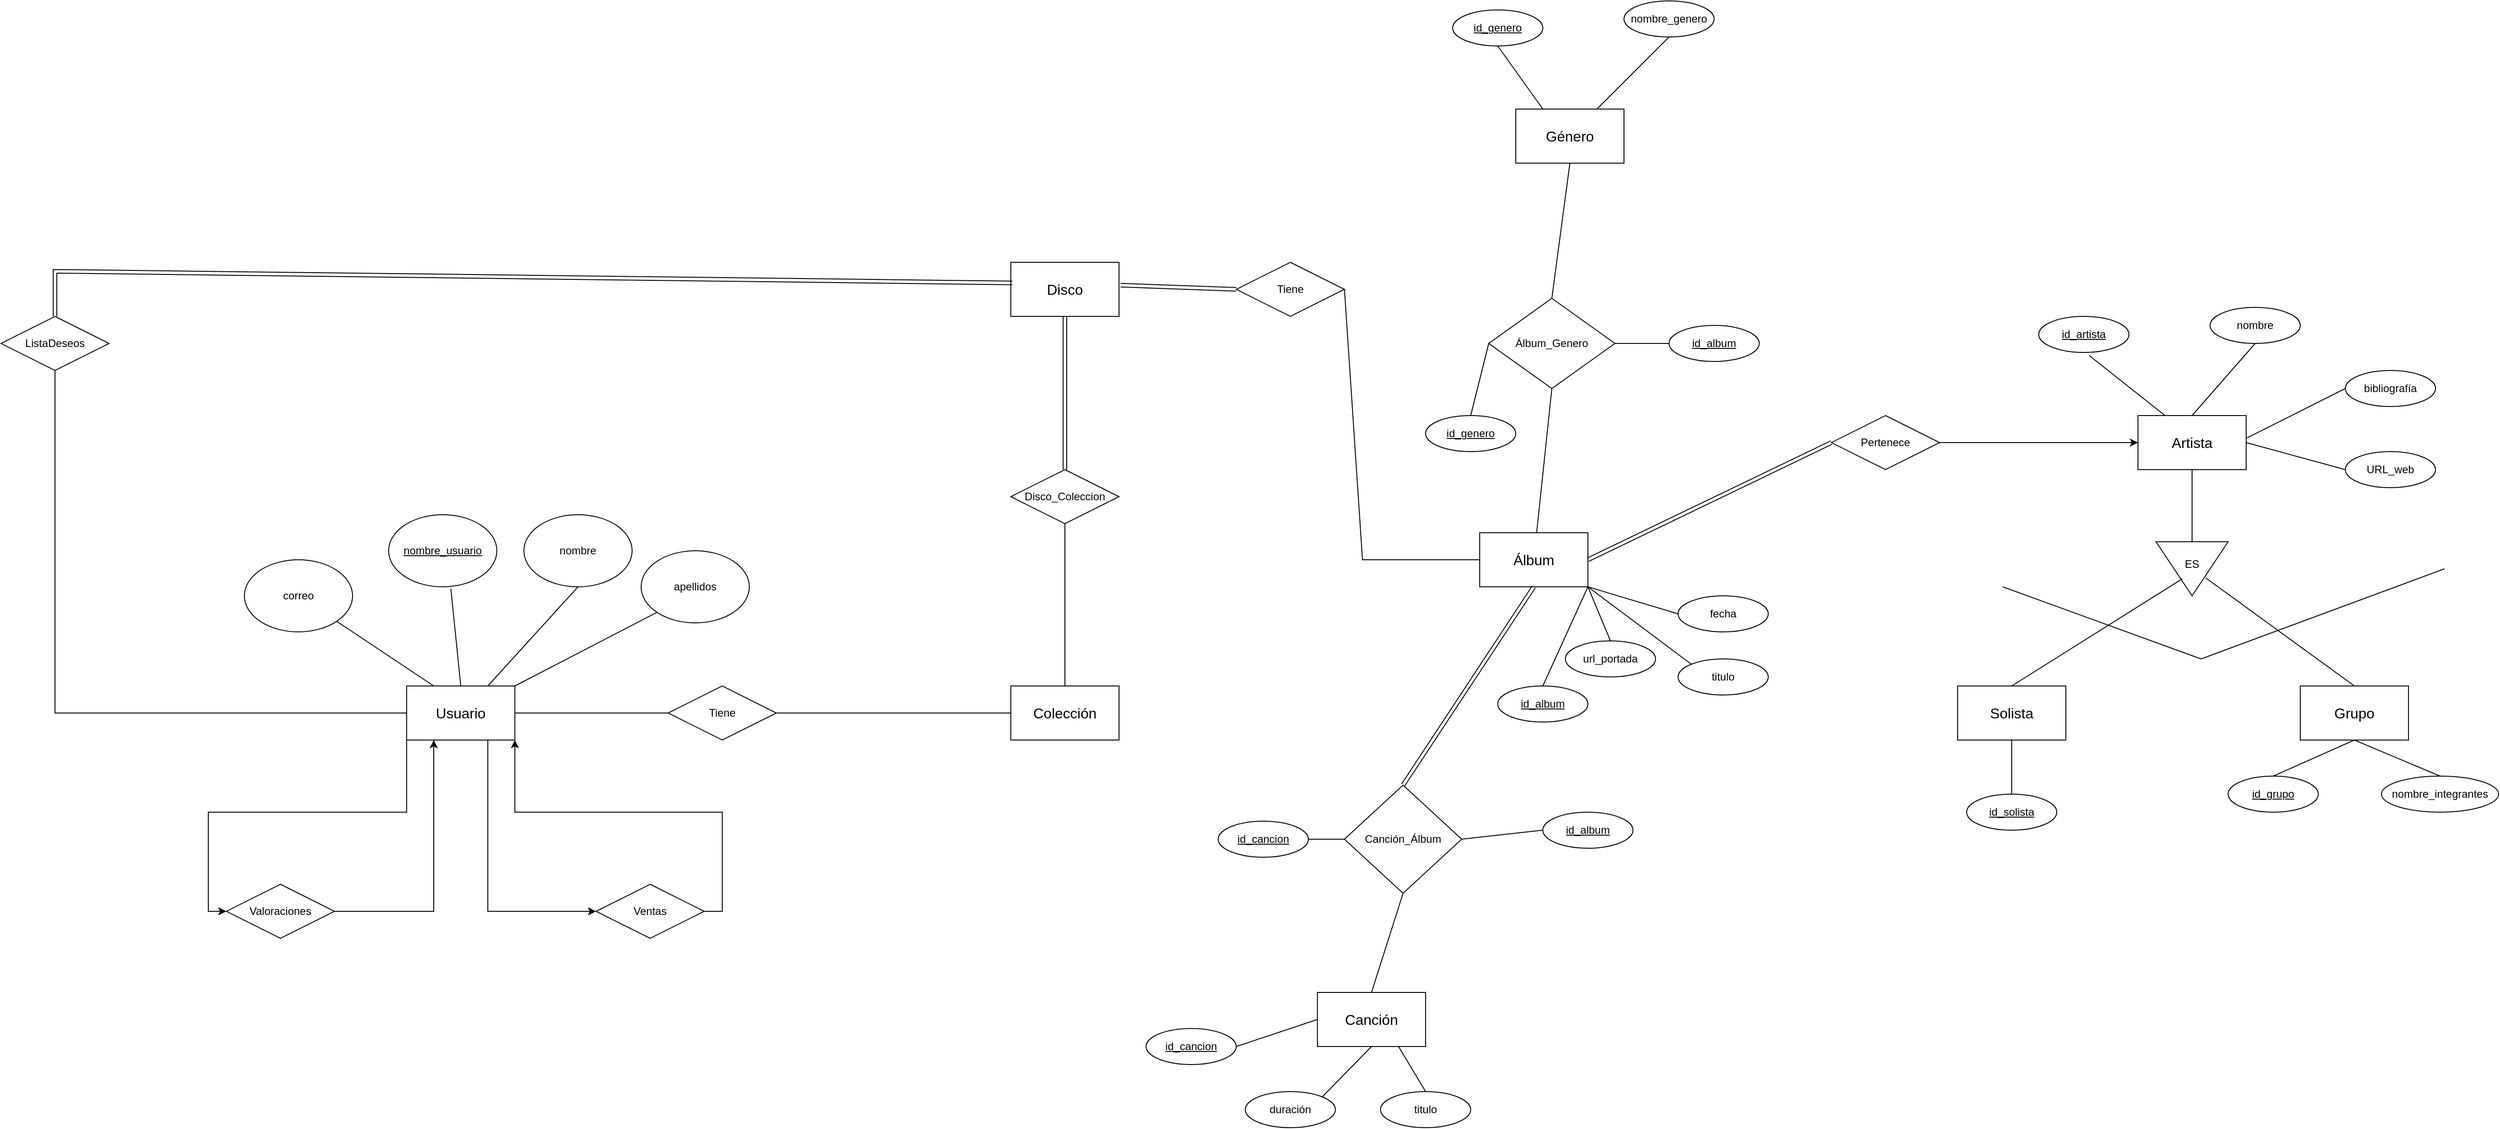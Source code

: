 <mxfile version="24.7.17">
  <diagram id="R2lEEEUBdFMjLlhIrx00" name="Page-1">
    <mxGraphModel dx="2045" dy="1813" grid="1" gridSize="10" guides="1" tooltips="1" connect="1" arrows="1" fold="1" page="1" pageScale="1" pageWidth="850" pageHeight="1100" math="0" shadow="0" extFonts="Permanent Marker^https://fonts.googleapis.com/css?family=Permanent+Marker">
      <root>
        <mxCell id="0" />
        <mxCell id="1" parent="0" />
        <mxCell id="dsP8yIUqofrxwqFrHQ6Y-112" style="edgeStyle=orthogonalEdgeStyle;rounded=0;orthogonalLoop=1;jettySize=auto;html=1;exitX=0;exitY=1;exitDx=0;exitDy=0;entryX=0;entryY=0.5;entryDx=0;entryDy=0;" edge="1" parent="1" source="dsP8yIUqofrxwqFrHQ6Y-1" target="dsP8yIUqofrxwqFrHQ6Y-109">
          <mxGeometry relative="1" as="geometry" />
        </mxCell>
        <mxCell id="dsP8yIUqofrxwqFrHQ6Y-114" style="edgeStyle=orthogonalEdgeStyle;rounded=0;orthogonalLoop=1;jettySize=auto;html=1;exitX=0.75;exitY=1;exitDx=0;exitDy=0;entryX=0;entryY=0.5;entryDx=0;entryDy=0;" edge="1" parent="1" source="dsP8yIUqofrxwqFrHQ6Y-1" target="dsP8yIUqofrxwqFrHQ6Y-108">
          <mxGeometry relative="1" as="geometry" />
        </mxCell>
        <mxCell id="dsP8yIUqofrxwqFrHQ6Y-1" value="Usuario" style="rounded=0;whiteSpace=wrap;html=1;labelBackgroundColor=none;fontSize=16;" vertex="1" parent="1">
          <mxGeometry x="-10" y="-60" width="120" height="60" as="geometry" />
        </mxCell>
        <mxCell id="dsP8yIUqofrxwqFrHQ6Y-2" value="Canción" style="rounded=0;whiteSpace=wrap;html=1;labelBackgroundColor=none;fontSize=16;" vertex="1" parent="1">
          <mxGeometry x="1000" y="280" width="120" height="60" as="geometry" />
        </mxCell>
        <mxCell id="dsP8yIUqofrxwqFrHQ6Y-3" value="Álbum" style="rounded=0;whiteSpace=wrap;html=1;labelBackgroundColor=none;fontSize=16;" vertex="1" parent="1">
          <mxGeometry x="1180" y="-230" width="120" height="60" as="geometry" />
        </mxCell>
        <mxCell id="dsP8yIUqofrxwqFrHQ6Y-4" value="Género" style="rounded=0;whiteSpace=wrap;html=1;labelBackgroundColor=none;fontSize=16;" vertex="1" parent="1">
          <mxGeometry x="1220" y="-700" width="120" height="60" as="geometry" />
        </mxCell>
        <mxCell id="dsP8yIUqofrxwqFrHQ6Y-7" value="Artista" style="rounded=0;whiteSpace=wrap;html=1;labelBackgroundColor=none;fontSize=16;" vertex="1" parent="1">
          <mxGeometry x="1910" y="-360" width="120" height="60" as="geometry" />
        </mxCell>
        <mxCell id="dsP8yIUqofrxwqFrHQ6Y-8" value="Grupo" style="rounded=0;whiteSpace=wrap;html=1;labelBackgroundColor=none;fontSize=16;" vertex="1" parent="1">
          <mxGeometry x="2090" y="-60" width="120" height="60" as="geometry" />
        </mxCell>
        <mxCell id="dsP8yIUqofrxwqFrHQ6Y-10" value="Disco" style="rounded=0;whiteSpace=wrap;html=1;labelBackgroundColor=none;fontSize=16;" vertex="1" parent="1">
          <mxGeometry x="660" y="-530" width="120" height="60" as="geometry" />
        </mxCell>
        <mxCell id="dsP8yIUqofrxwqFrHQ6Y-11" value="Colección" style="rounded=0;whiteSpace=wrap;html=1;labelBackgroundColor=none;fontSize=16;" vertex="1" parent="1">
          <mxGeometry x="660" y="-60" width="120" height="60" as="geometry" />
        </mxCell>
        <mxCell id="dsP8yIUqofrxwqFrHQ6Y-25" value="correo" style="ellipse;whiteSpace=wrap;html=1;" vertex="1" parent="1">
          <mxGeometry x="-190" y="-200" width="120" height="80" as="geometry" />
        </mxCell>
        <mxCell id="dsP8yIUqofrxwqFrHQ6Y-27" value="apellidos" style="ellipse;whiteSpace=wrap;html=1;" vertex="1" parent="1">
          <mxGeometry x="250" y="-210" width="120" height="80" as="geometry" />
        </mxCell>
        <mxCell id="dsP8yIUqofrxwqFrHQ6Y-28" value="&lt;u&gt;nombre_usuario&lt;/u&gt;" style="ellipse;whiteSpace=wrap;html=1;" vertex="1" parent="1">
          <mxGeometry x="-30" y="-250" width="120" height="80" as="geometry" />
        </mxCell>
        <mxCell id="dsP8yIUqofrxwqFrHQ6Y-29" value="nombre" style="ellipse;whiteSpace=wrap;html=1;" vertex="1" parent="1">
          <mxGeometry x="120" y="-250" width="120" height="80" as="geometry" />
        </mxCell>
        <mxCell id="dsP8yIUqofrxwqFrHQ6Y-34" value="" style="endArrow=none;html=1;rounded=0;exitX=0.75;exitY=0;exitDx=0;exitDy=0;entryX=0.5;entryY=1;entryDx=0;entryDy=0;" edge="1" parent="1" source="dsP8yIUqofrxwqFrHQ6Y-1" target="dsP8yIUqofrxwqFrHQ6Y-29">
          <mxGeometry width="50" height="50" relative="1" as="geometry">
            <mxPoint x="150" y="-180" as="sourcePoint" />
            <mxPoint x="200" y="-230" as="targetPoint" />
          </mxGeometry>
        </mxCell>
        <mxCell id="dsP8yIUqofrxwqFrHQ6Y-36" value="" style="endArrow=none;html=1;rounded=0;exitX=0.5;exitY=0;exitDx=0;exitDy=0;entryX=0.575;entryY=1.025;entryDx=0;entryDy=0;entryPerimeter=0;" edge="1" parent="1" source="dsP8yIUqofrxwqFrHQ6Y-1" target="dsP8yIUqofrxwqFrHQ6Y-28">
          <mxGeometry width="50" height="50" relative="1" as="geometry">
            <mxPoint x="-70" y="-160" as="sourcePoint" />
            <mxPoint x="-20" y="-210" as="targetPoint" />
          </mxGeometry>
        </mxCell>
        <mxCell id="dsP8yIUqofrxwqFrHQ6Y-37" value="" style="endArrow=none;html=1;rounded=0;entryX=1;entryY=0;entryDx=0;entryDy=0;exitX=0;exitY=1;exitDx=0;exitDy=0;" edge="1" parent="1" source="dsP8yIUqofrxwqFrHQ6Y-27" target="dsP8yIUqofrxwqFrHQ6Y-1">
          <mxGeometry width="50" height="50" relative="1" as="geometry">
            <mxPoint x="-120" y="-50" as="sourcePoint" />
            <mxPoint x="-70" y="-100" as="targetPoint" />
          </mxGeometry>
        </mxCell>
        <mxCell id="dsP8yIUqofrxwqFrHQ6Y-38" value="" style="endArrow=none;html=1;rounded=0;entryX=0.25;entryY=0;entryDx=0;entryDy=0;exitX=1;exitY=1;exitDx=0;exitDy=0;" edge="1" parent="1" source="dsP8yIUqofrxwqFrHQ6Y-25" target="dsP8yIUqofrxwqFrHQ6Y-1">
          <mxGeometry width="50" height="50" relative="1" as="geometry">
            <mxPoint x="-60" y="50" as="sourcePoint" />
            <mxPoint x="-10" as="targetPoint" />
          </mxGeometry>
        </mxCell>
        <mxCell id="dsP8yIUqofrxwqFrHQ6Y-45" value="" style="endArrow=none;html=1;rounded=0;entryX=0.5;entryY=1;entryDx=0;entryDy=0;exitX=0.5;exitY=0;exitDx=0;exitDy=0;" edge="1" parent="1" source="dsP8yIUqofrxwqFrHQ6Y-49" target="dsP8yIUqofrxwqFrHQ6Y-4">
          <mxGeometry width="50" height="50" relative="1" as="geometry">
            <mxPoint x="1440" y="-380" as="sourcePoint" />
            <mxPoint x="1490" y="-430" as="targetPoint" />
          </mxGeometry>
        </mxCell>
        <mxCell id="dsP8yIUqofrxwqFrHQ6Y-46" value="Canción_Álbum" style="rhombus;whiteSpace=wrap;html=1;" vertex="1" parent="1">
          <mxGeometry x="1030" y="50" width="130" height="120" as="geometry" />
        </mxCell>
        <mxCell id="dsP8yIUqofrxwqFrHQ6Y-49" value="Álbum_Genero" style="rhombus;whiteSpace=wrap;html=1;" vertex="1" parent="1">
          <mxGeometry x="1190" y="-490" width="140" height="100" as="geometry" />
        </mxCell>
        <mxCell id="dsP8yIUqofrxwqFrHQ6Y-51" value="" style="endArrow=none;html=1;rounded=0;entryX=0.5;entryY=1;entryDx=0;entryDy=0;" edge="1" parent="1" source="dsP8yIUqofrxwqFrHQ6Y-3" target="dsP8yIUqofrxwqFrHQ6Y-49">
          <mxGeometry width="50" height="50" relative="1" as="geometry">
            <mxPoint x="1440" y="-320" as="sourcePoint" />
            <mxPoint x="1490" y="-370" as="targetPoint" />
          </mxGeometry>
        </mxCell>
        <mxCell id="dsP8yIUqofrxwqFrHQ6Y-59" value="&lt;font style=&quot;font-size: 16px;&quot;&gt;Solista&lt;/font&gt;" style="rounded=0;whiteSpace=wrap;html=1;" vertex="1" parent="1">
          <mxGeometry x="1710" y="-60" width="120" height="60" as="geometry" />
        </mxCell>
        <mxCell id="dsP8yIUqofrxwqFrHQ6Y-63" value="" style="triangle;whiteSpace=wrap;html=1;rotation=90;" vertex="1" parent="1">
          <mxGeometry x="1940" y="-230" width="60" height="80" as="geometry" />
        </mxCell>
        <mxCell id="dsP8yIUqofrxwqFrHQ6Y-64" value="&lt;div&gt;ES&lt;/div&gt;" style="text;html=1;align=center;verticalAlign=middle;whiteSpace=wrap;rounded=0;" vertex="1" parent="1">
          <mxGeometry x="1940" y="-210" width="60" height="30" as="geometry" />
        </mxCell>
        <mxCell id="dsP8yIUqofrxwqFrHQ6Y-66" value="" style="endArrow=none;html=1;rounded=0;exitX=0.5;exitY=1;exitDx=0;exitDy=0;entryX=0;entryY=0.5;entryDx=0;entryDy=0;" edge="1" parent="1" source="dsP8yIUqofrxwqFrHQ6Y-7" target="dsP8yIUqofrxwqFrHQ6Y-63">
          <mxGeometry relative="1" as="geometry">
            <mxPoint x="2370" y="-240" as="sourcePoint" />
            <mxPoint x="2530" y="-240" as="targetPoint" />
          </mxGeometry>
        </mxCell>
        <mxCell id="dsP8yIUqofrxwqFrHQ6Y-67" value="" style="endArrow=none;html=1;rounded=0;exitX=0.75;exitY=1;exitDx=0;exitDy=0;entryX=0.5;entryY=0;entryDx=0;entryDy=0;" edge="1" parent="1" source="dsP8yIUqofrxwqFrHQ6Y-64" target="dsP8yIUqofrxwqFrHQ6Y-8">
          <mxGeometry relative="1" as="geometry">
            <mxPoint x="2370" y="-240" as="sourcePoint" />
            <mxPoint x="2530" y="-240" as="targetPoint" />
          </mxGeometry>
        </mxCell>
        <mxCell id="dsP8yIUqofrxwqFrHQ6Y-68" value="" style="endArrow=none;html=1;rounded=0;exitX=0.32;exitY=1.036;exitDx=0;exitDy=0;exitPerimeter=0;entryX=0.5;entryY=0;entryDx=0;entryDy=0;" edge="1" parent="1" source="dsP8yIUqofrxwqFrHQ6Y-64" target="dsP8yIUqofrxwqFrHQ6Y-59">
          <mxGeometry relative="1" as="geometry">
            <mxPoint x="2370" y="-240" as="sourcePoint" />
            <mxPoint x="1780.0" y="-50" as="targetPoint" />
          </mxGeometry>
        </mxCell>
        <mxCell id="dsP8yIUqofrxwqFrHQ6Y-70" value="" style="endArrow=none;html=1;rounded=0;" edge="1" parent="1">
          <mxGeometry relative="1" as="geometry">
            <mxPoint x="1980" y="-90" as="sourcePoint" />
            <mxPoint x="2250" y="-190" as="targetPoint" />
          </mxGeometry>
        </mxCell>
        <mxCell id="dsP8yIUqofrxwqFrHQ6Y-72" value="" style="endArrow=none;html=1;rounded=0;" edge="1" parent="1">
          <mxGeometry relative="1" as="geometry">
            <mxPoint x="1980" y="-90" as="sourcePoint" />
            <mxPoint x="1760" y="-170" as="targetPoint" />
          </mxGeometry>
        </mxCell>
        <mxCell id="dsP8yIUqofrxwqFrHQ6Y-162" style="edgeStyle=orthogonalEdgeStyle;rounded=0;orthogonalLoop=1;jettySize=auto;html=1;exitX=1;exitY=0.5;exitDx=0;exitDy=0;entryX=0;entryY=0.5;entryDx=0;entryDy=0;" edge="1" parent="1" source="dsP8yIUqofrxwqFrHQ6Y-73" target="dsP8yIUqofrxwqFrHQ6Y-7">
          <mxGeometry relative="1" as="geometry" />
        </mxCell>
        <mxCell id="dsP8yIUqofrxwqFrHQ6Y-73" value="Pertenece" style="shape=rhombus;perimeter=rhombusPerimeter;whiteSpace=wrap;html=1;align=center;" vertex="1" parent="1">
          <mxGeometry x="1570" y="-360" width="120" height="60" as="geometry" />
        </mxCell>
        <mxCell id="dsP8yIUqofrxwqFrHQ6Y-82" value="Tiene" style="shape=rhombus;perimeter=rhombusPerimeter;whiteSpace=wrap;html=1;align=center;" vertex="1" parent="1">
          <mxGeometry x="910" y="-530" width="120" height="60" as="geometry" />
        </mxCell>
        <mxCell id="dsP8yIUqofrxwqFrHQ6Y-90" value="" style="endArrow=none;html=1;rounded=0;entryX=0;entryY=0.5;entryDx=0;entryDy=0;exitX=1;exitY=0.5;exitDx=0;exitDy=0;" edge="1" parent="1" source="dsP8yIUqofrxwqFrHQ6Y-82" target="dsP8yIUqofrxwqFrHQ6Y-3">
          <mxGeometry relative="1" as="geometry">
            <mxPoint x="780" y="-550" as="sourcePoint" />
            <mxPoint x="870" y="-550" as="targetPoint" />
            <Array as="points">
              <mxPoint x="1050" y="-200" />
            </Array>
          </mxGeometry>
        </mxCell>
        <mxCell id="dsP8yIUqofrxwqFrHQ6Y-91" value="Disco_Coleccion" style="shape=rhombus;perimeter=rhombusPerimeter;whiteSpace=wrap;html=1;align=center;" vertex="1" parent="1">
          <mxGeometry x="660" y="-300" width="120" height="60" as="geometry" />
        </mxCell>
        <mxCell id="dsP8yIUqofrxwqFrHQ6Y-92" value="" style="endArrow=none;html=1;rounded=0;entryX=0.5;entryY=1;entryDx=0;entryDy=0;exitX=0.5;exitY=0;exitDx=0;exitDy=0;" edge="1" parent="1" source="dsP8yIUqofrxwqFrHQ6Y-11" target="dsP8yIUqofrxwqFrHQ6Y-91">
          <mxGeometry relative="1" as="geometry">
            <mxPoint x="630" y="-50" as="sourcePoint" />
            <mxPoint x="790" y="-50" as="targetPoint" />
          </mxGeometry>
        </mxCell>
        <mxCell id="dsP8yIUqofrxwqFrHQ6Y-96" value="Tiene" style="shape=rhombus;perimeter=rhombusPerimeter;whiteSpace=wrap;html=1;align=center;" vertex="1" parent="1">
          <mxGeometry x="280" y="-60" width="120" height="60" as="geometry" />
        </mxCell>
        <mxCell id="dsP8yIUqofrxwqFrHQ6Y-97" value="" style="endArrow=none;html=1;rounded=0;entryX=0;entryY=0.5;entryDx=0;entryDy=0;exitX=1;exitY=0.5;exitDx=0;exitDy=0;" edge="1" parent="1" source="dsP8yIUqofrxwqFrHQ6Y-1" target="dsP8yIUqofrxwqFrHQ6Y-96">
          <mxGeometry relative="1" as="geometry">
            <mxPoint x="110" y="-30" as="sourcePoint" />
            <mxPoint x="270" y="-30" as="targetPoint" />
          </mxGeometry>
        </mxCell>
        <mxCell id="dsP8yIUqofrxwqFrHQ6Y-98" value="" style="endArrow=none;html=1;rounded=0;exitX=1;exitY=0.5;exitDx=0;exitDy=0;entryX=0;entryY=0.5;entryDx=0;entryDy=0;" edge="1" parent="1" source="dsP8yIUqofrxwqFrHQ6Y-96" target="dsP8yIUqofrxwqFrHQ6Y-11">
          <mxGeometry relative="1" as="geometry">
            <mxPoint x="400" y="20" as="sourcePoint" />
            <mxPoint x="560" y="20" as="targetPoint" />
          </mxGeometry>
        </mxCell>
        <mxCell id="dsP8yIUqofrxwqFrHQ6Y-101" value="ListaDeseos" style="shape=rhombus;perimeter=rhombusPerimeter;whiteSpace=wrap;html=1;align=center;" vertex="1" parent="1">
          <mxGeometry x="-460" y="-470" width="120" height="60" as="geometry" />
        </mxCell>
        <mxCell id="dsP8yIUqofrxwqFrHQ6Y-106" value="" style="endArrow=none;html=1;rounded=0;exitX=0.5;exitY=1;exitDx=0;exitDy=0;entryX=0;entryY=0.5;entryDx=0;entryDy=0;" edge="1" parent="1" source="dsP8yIUqofrxwqFrHQ6Y-101" target="dsP8yIUqofrxwqFrHQ6Y-1">
          <mxGeometry relative="1" as="geometry">
            <mxPoint x="-230" y="40" as="sourcePoint" />
            <mxPoint x="-70" y="40" as="targetPoint" />
            <Array as="points">
              <mxPoint x="-400" y="-30" />
            </Array>
          </mxGeometry>
        </mxCell>
        <mxCell id="dsP8yIUqofrxwqFrHQ6Y-115" style="edgeStyle=orthogonalEdgeStyle;rounded=0;orthogonalLoop=1;jettySize=auto;html=1;exitX=1;exitY=0.5;exitDx=0;exitDy=0;entryX=1;entryY=1;entryDx=0;entryDy=0;" edge="1" parent="1" source="dsP8yIUqofrxwqFrHQ6Y-108" target="dsP8yIUqofrxwqFrHQ6Y-1">
          <mxGeometry relative="1" as="geometry" />
        </mxCell>
        <mxCell id="dsP8yIUqofrxwqFrHQ6Y-108" value="Ventas" style="shape=rhombus;perimeter=rhombusPerimeter;whiteSpace=wrap;html=1;align=center;" vertex="1" parent="1">
          <mxGeometry x="200" y="160" width="120" height="60" as="geometry" />
        </mxCell>
        <mxCell id="dsP8yIUqofrxwqFrHQ6Y-113" style="edgeStyle=orthogonalEdgeStyle;rounded=0;orthogonalLoop=1;jettySize=auto;html=1;exitX=1;exitY=0.5;exitDx=0;exitDy=0;entryX=0.25;entryY=1;entryDx=0;entryDy=0;" edge="1" parent="1" source="dsP8yIUqofrxwqFrHQ6Y-109" target="dsP8yIUqofrxwqFrHQ6Y-1">
          <mxGeometry relative="1" as="geometry" />
        </mxCell>
        <mxCell id="dsP8yIUqofrxwqFrHQ6Y-109" value="Valoraciones" style="shape=rhombus;perimeter=rhombusPerimeter;whiteSpace=wrap;html=1;align=center;" vertex="1" parent="1">
          <mxGeometry x="-210" y="160" width="120" height="60" as="geometry" />
        </mxCell>
        <mxCell id="dsP8yIUqofrxwqFrHQ6Y-116" value="&lt;u&gt;id_cancion&lt;/u&gt;" style="ellipse;whiteSpace=wrap;html=1;align=center;" vertex="1" parent="1">
          <mxGeometry x="810" y="320" width="100" height="40" as="geometry" />
        </mxCell>
        <mxCell id="dsP8yIUqofrxwqFrHQ6Y-119" value="duración" style="ellipse;whiteSpace=wrap;html=1;align=center;" vertex="1" parent="1">
          <mxGeometry x="920" y="390" width="100" height="40" as="geometry" />
        </mxCell>
        <mxCell id="dsP8yIUqofrxwqFrHQ6Y-120" value="titulo" style="ellipse;whiteSpace=wrap;html=1;align=center;" vertex="1" parent="1">
          <mxGeometry x="1070" y="390" width="100" height="40" as="geometry" />
        </mxCell>
        <mxCell id="dsP8yIUqofrxwqFrHQ6Y-121" value="" style="endArrow=none;html=1;rounded=0;entryX=0;entryY=0.5;entryDx=0;entryDy=0;exitX=1;exitY=0.5;exitDx=0;exitDy=0;" edge="1" parent="1" source="dsP8yIUqofrxwqFrHQ6Y-116" target="dsP8yIUqofrxwqFrHQ6Y-2">
          <mxGeometry relative="1" as="geometry">
            <mxPoint x="830" y="280" as="sourcePoint" />
            <mxPoint x="990" y="280" as="targetPoint" />
          </mxGeometry>
        </mxCell>
        <mxCell id="dsP8yIUqofrxwqFrHQ6Y-122" value="" style="endArrow=none;html=1;rounded=0;entryX=0.5;entryY=1;entryDx=0;entryDy=0;exitX=1;exitY=0;exitDx=0;exitDy=0;" edge="1" parent="1" source="dsP8yIUqofrxwqFrHQ6Y-119" target="dsP8yIUqofrxwqFrHQ6Y-2">
          <mxGeometry relative="1" as="geometry">
            <mxPoint x="970" y="230" as="sourcePoint" />
            <mxPoint x="970" y="230" as="targetPoint" />
          </mxGeometry>
        </mxCell>
        <mxCell id="dsP8yIUqofrxwqFrHQ6Y-123" value="" style="endArrow=none;html=1;rounded=0;exitX=0.75;exitY=1;exitDx=0;exitDy=0;entryX=0.5;entryY=0;entryDx=0;entryDy=0;" edge="1" parent="1" source="dsP8yIUqofrxwqFrHQ6Y-2" target="dsP8yIUqofrxwqFrHQ6Y-120">
          <mxGeometry relative="1" as="geometry">
            <mxPoint x="1150" y="360" as="sourcePoint" />
            <mxPoint x="1310" y="360" as="targetPoint" />
          </mxGeometry>
        </mxCell>
        <mxCell id="dsP8yIUqofrxwqFrHQ6Y-124" value="&lt;u&gt;id_album&lt;/u&gt;" style="ellipse;whiteSpace=wrap;html=1;align=center;" vertex="1" parent="1">
          <mxGeometry x="1200" y="-60" width="100" height="40" as="geometry" />
        </mxCell>
        <mxCell id="dsP8yIUqofrxwqFrHQ6Y-125" value="fecha" style="ellipse;whiteSpace=wrap;html=1;align=center;" vertex="1" parent="1">
          <mxGeometry x="1400" y="-160" width="100" height="40" as="geometry" />
        </mxCell>
        <mxCell id="dsP8yIUqofrxwqFrHQ6Y-126" value="url_portada" style="ellipse;whiteSpace=wrap;html=1;align=center;" vertex="1" parent="1">
          <mxGeometry x="1275" y="-110" width="100" height="40" as="geometry" />
        </mxCell>
        <mxCell id="dsP8yIUqofrxwqFrHQ6Y-127" value="titulo" style="ellipse;whiteSpace=wrap;html=1;align=center;" vertex="1" parent="1">
          <mxGeometry x="1400" y="-90" width="100" height="40" as="geometry" />
        </mxCell>
        <mxCell id="dsP8yIUqofrxwqFrHQ6Y-129" value="" style="endArrow=none;html=1;rounded=0;exitX=0.5;exitY=0;exitDx=0;exitDy=0;entryX=1;entryY=1;entryDx=0;entryDy=0;" edge="1" parent="1" source="dsP8yIUqofrxwqFrHQ6Y-126" target="dsP8yIUqofrxwqFrHQ6Y-3">
          <mxGeometry relative="1" as="geometry">
            <mxPoint x="1310" y="-120" as="sourcePoint" />
            <mxPoint x="1470" y="-120" as="targetPoint" />
          </mxGeometry>
        </mxCell>
        <mxCell id="dsP8yIUqofrxwqFrHQ6Y-130" value="" style="endArrow=none;html=1;rounded=0;entryX=0;entryY=0;entryDx=0;entryDy=0;exitX=1;exitY=1;exitDx=0;exitDy=0;" edge="1" parent="1" source="dsP8yIUqofrxwqFrHQ6Y-3" target="dsP8yIUqofrxwqFrHQ6Y-127">
          <mxGeometry relative="1" as="geometry">
            <mxPoint x="890" y="-120" as="sourcePoint" />
            <mxPoint x="1050" y="-120" as="targetPoint" />
          </mxGeometry>
        </mxCell>
        <mxCell id="dsP8yIUqofrxwqFrHQ6Y-131" value="" style="endArrow=none;html=1;rounded=0;exitX=1;exitY=1;exitDx=0;exitDy=0;entryX=0.5;entryY=0;entryDx=0;entryDy=0;" edge="1" parent="1" source="dsP8yIUqofrxwqFrHQ6Y-3" target="dsP8yIUqofrxwqFrHQ6Y-124">
          <mxGeometry relative="1" as="geometry">
            <mxPoint x="1300" y="-320" as="sourcePoint" />
            <mxPoint x="1460" y="-320" as="targetPoint" />
          </mxGeometry>
        </mxCell>
        <mxCell id="dsP8yIUqofrxwqFrHQ6Y-132" value="" style="endArrow=none;html=1;rounded=0;exitX=1;exitY=1;exitDx=0;exitDy=0;entryX=0;entryY=0.5;entryDx=0;entryDy=0;" edge="1" parent="1" source="dsP8yIUqofrxwqFrHQ6Y-3" target="dsP8yIUqofrxwqFrHQ6Y-125">
          <mxGeometry relative="1" as="geometry">
            <mxPoint x="1290" y="-40" as="sourcePoint" />
            <mxPoint x="1450" y="-40" as="targetPoint" />
          </mxGeometry>
        </mxCell>
        <mxCell id="dsP8yIUqofrxwqFrHQ6Y-133" value="&lt;u&gt;id_genero&lt;/u&gt;" style="ellipse;whiteSpace=wrap;html=1;align=center;" vertex="1" parent="1">
          <mxGeometry x="1150" y="-810" width="100" height="40" as="geometry" />
        </mxCell>
        <mxCell id="dsP8yIUqofrxwqFrHQ6Y-134" value="nombre_genero" style="ellipse;whiteSpace=wrap;html=1;align=center;" vertex="1" parent="1">
          <mxGeometry x="1340" y="-820" width="100" height="40" as="geometry" />
        </mxCell>
        <mxCell id="dsP8yIUqofrxwqFrHQ6Y-135" value="" style="endArrow=none;html=1;rounded=0;entryX=0.25;entryY=0;entryDx=0;entryDy=0;exitX=0.5;exitY=1;exitDx=0;exitDy=0;" edge="1" parent="1" source="dsP8yIUqofrxwqFrHQ6Y-133" target="dsP8yIUqofrxwqFrHQ6Y-4">
          <mxGeometry relative="1" as="geometry">
            <mxPoint x="1020" y="-760" as="sourcePoint" />
            <mxPoint x="1180" y="-760" as="targetPoint" />
          </mxGeometry>
        </mxCell>
        <mxCell id="dsP8yIUqofrxwqFrHQ6Y-136" value="" style="endArrow=none;html=1;rounded=0;exitX=0.75;exitY=0;exitDx=0;exitDy=0;entryX=0.5;entryY=1;entryDx=0;entryDy=0;" edge="1" parent="1" source="dsP8yIUqofrxwqFrHQ6Y-4" target="dsP8yIUqofrxwqFrHQ6Y-134">
          <mxGeometry relative="1" as="geometry">
            <mxPoint x="1390" y="-690" as="sourcePoint" />
            <mxPoint x="1550" y="-690" as="targetPoint" />
          </mxGeometry>
        </mxCell>
        <mxCell id="dsP8yIUqofrxwqFrHQ6Y-137" value="&lt;u&gt;id_cancion&lt;/u&gt;" style="ellipse;whiteSpace=wrap;html=1;align=center;" vertex="1" parent="1">
          <mxGeometry x="890" y="90" width="100" height="40" as="geometry" />
        </mxCell>
        <mxCell id="dsP8yIUqofrxwqFrHQ6Y-138" value="" style="endArrow=none;html=1;rounded=0;exitX=1;exitY=0.5;exitDx=0;exitDy=0;entryX=0;entryY=0.5;entryDx=0;entryDy=0;" edge="1" parent="1" source="dsP8yIUqofrxwqFrHQ6Y-137" target="dsP8yIUqofrxwqFrHQ6Y-46">
          <mxGeometry relative="1" as="geometry">
            <mxPoint x="980" y="200" as="sourcePoint" />
            <mxPoint x="1140" y="200" as="targetPoint" />
          </mxGeometry>
        </mxCell>
        <mxCell id="dsP8yIUqofrxwqFrHQ6Y-139" value="&lt;u&gt;id_album&lt;/u&gt;" style="ellipse;whiteSpace=wrap;html=1;align=center;" vertex="1" parent="1">
          <mxGeometry x="1250" y="80" width="100" height="40" as="geometry" />
        </mxCell>
        <mxCell id="dsP8yIUqofrxwqFrHQ6Y-140" value="" style="endArrow=none;html=1;rounded=0;exitX=1;exitY=0.5;exitDx=0;exitDy=0;entryX=0;entryY=0.5;entryDx=0;entryDy=0;" edge="1" parent="1" source="dsP8yIUqofrxwqFrHQ6Y-46" target="dsP8yIUqofrxwqFrHQ6Y-139">
          <mxGeometry relative="1" as="geometry">
            <mxPoint x="1230" y="190" as="sourcePoint" />
            <mxPoint x="1390" y="190" as="targetPoint" />
          </mxGeometry>
        </mxCell>
        <mxCell id="dsP8yIUqofrxwqFrHQ6Y-141" value="&lt;u&gt;id_album&lt;/u&gt;" style="ellipse;whiteSpace=wrap;html=1;align=center;" vertex="1" parent="1">
          <mxGeometry x="1390" y="-460" width="100" height="40" as="geometry" />
        </mxCell>
        <mxCell id="dsP8yIUqofrxwqFrHQ6Y-142" value="&lt;u&gt;id_genero&lt;/u&gt;" style="ellipse;whiteSpace=wrap;html=1;align=center;" vertex="1" parent="1">
          <mxGeometry x="1120" y="-360" width="100" height="40" as="geometry" />
        </mxCell>
        <mxCell id="dsP8yIUqofrxwqFrHQ6Y-143" value="" style="endArrow=none;html=1;rounded=0;exitX=0.5;exitY=0;exitDx=0;exitDy=0;entryX=0;entryY=0.5;entryDx=0;entryDy=0;" edge="1" parent="1" source="dsP8yIUqofrxwqFrHQ6Y-142" target="dsP8yIUqofrxwqFrHQ6Y-49">
          <mxGeometry relative="1" as="geometry">
            <mxPoint x="1110" y="-490" as="sourcePoint" />
            <mxPoint x="1270" y="-490" as="targetPoint" />
          </mxGeometry>
        </mxCell>
        <mxCell id="dsP8yIUqofrxwqFrHQ6Y-144" value="" style="endArrow=none;html=1;rounded=0;exitX=1;exitY=0.5;exitDx=0;exitDy=0;entryX=0;entryY=0.5;entryDx=0;entryDy=0;" edge="1" parent="1" source="dsP8yIUqofrxwqFrHQ6Y-49" target="dsP8yIUqofrxwqFrHQ6Y-141">
          <mxGeometry relative="1" as="geometry">
            <mxPoint x="1330" y="-380" as="sourcePoint" />
            <mxPoint x="1490" y="-380" as="targetPoint" />
          </mxGeometry>
        </mxCell>
        <mxCell id="dsP8yIUqofrxwqFrHQ6Y-146" value="&lt;u&gt;id_artista&lt;/u&gt;" style="ellipse;whiteSpace=wrap;html=1;align=center;" vertex="1" parent="1">
          <mxGeometry x="1800" y="-470" width="100" height="40" as="geometry" />
        </mxCell>
        <mxCell id="dsP8yIUqofrxwqFrHQ6Y-147" value="nombre" style="ellipse;whiteSpace=wrap;html=1;align=center;" vertex="1" parent="1">
          <mxGeometry x="1990" y="-480" width="100" height="40" as="geometry" />
        </mxCell>
        <mxCell id="dsP8yIUqofrxwqFrHQ6Y-148" value="bibliografía" style="ellipse;whiteSpace=wrap;html=1;align=center;" vertex="1" parent="1">
          <mxGeometry x="2140" y="-410" width="100" height="40" as="geometry" />
        </mxCell>
        <mxCell id="dsP8yIUqofrxwqFrHQ6Y-149" value="URL_web" style="ellipse;whiteSpace=wrap;html=1;align=center;" vertex="1" parent="1">
          <mxGeometry x="2140" y="-320" width="100" height="40" as="geometry" />
        </mxCell>
        <mxCell id="dsP8yIUqofrxwqFrHQ6Y-150" value="" style="endArrow=none;html=1;rounded=0;exitX=0.56;exitY=1.088;exitDx=0;exitDy=0;exitPerimeter=0;entryX=0.25;entryY=0;entryDx=0;entryDy=0;" edge="1" parent="1" source="dsP8yIUqofrxwqFrHQ6Y-146" target="dsP8yIUqofrxwqFrHQ6Y-7">
          <mxGeometry relative="1" as="geometry">
            <mxPoint x="1820" y="-400" as="sourcePoint" />
            <mxPoint x="1980" y="-400" as="targetPoint" />
          </mxGeometry>
        </mxCell>
        <mxCell id="dsP8yIUqofrxwqFrHQ6Y-151" value="" style="endArrow=none;html=1;rounded=0;exitX=0.5;exitY=0;exitDx=0;exitDy=0;entryX=0.5;entryY=1;entryDx=0;entryDy=0;" edge="1" parent="1" source="dsP8yIUqofrxwqFrHQ6Y-7" target="dsP8yIUqofrxwqFrHQ6Y-147">
          <mxGeometry relative="1" as="geometry">
            <mxPoint x="1930" y="-410" as="sourcePoint" />
            <mxPoint x="2090" y="-410" as="targetPoint" />
          </mxGeometry>
        </mxCell>
        <mxCell id="dsP8yIUqofrxwqFrHQ6Y-152" value="" style="endArrow=none;html=1;rounded=0;exitX=1.007;exitY=0.414;exitDx=0;exitDy=0;exitPerimeter=0;entryX=0;entryY=0.5;entryDx=0;entryDy=0;" edge="1" parent="1" source="dsP8yIUqofrxwqFrHQ6Y-7" target="dsP8yIUqofrxwqFrHQ6Y-148">
          <mxGeometry relative="1" as="geometry">
            <mxPoint x="2040" y="-290" as="sourcePoint" />
            <mxPoint x="2200" y="-290" as="targetPoint" />
          </mxGeometry>
        </mxCell>
        <mxCell id="dsP8yIUqofrxwqFrHQ6Y-153" value="" style="endArrow=none;html=1;rounded=0;exitX=1;exitY=0.5;exitDx=0;exitDy=0;entryX=0;entryY=0.5;entryDx=0;entryDy=0;" edge="1" parent="1" source="dsP8yIUqofrxwqFrHQ6Y-7" target="dsP8yIUqofrxwqFrHQ6Y-149">
          <mxGeometry relative="1" as="geometry">
            <mxPoint x="2030" y="-320" as="sourcePoint" />
            <mxPoint x="2190" y="-320" as="targetPoint" />
          </mxGeometry>
        </mxCell>
        <mxCell id="dsP8yIUqofrxwqFrHQ6Y-154" value="&lt;u&gt;id_solista&lt;/u&gt;" style="ellipse;whiteSpace=wrap;html=1;align=center;" vertex="1" parent="1">
          <mxGeometry x="1720" y="60" width="100" height="40" as="geometry" />
        </mxCell>
        <mxCell id="dsP8yIUqofrxwqFrHQ6Y-155" value="" style="endArrow=none;html=1;rounded=0;exitX=0.5;exitY=0;exitDx=0;exitDy=0;entryX=0.5;entryY=1;entryDx=0;entryDy=0;" edge="1" parent="1" source="dsP8yIUqofrxwqFrHQ6Y-154" target="dsP8yIUqofrxwqFrHQ6Y-59">
          <mxGeometry relative="1" as="geometry">
            <mxPoint x="1560" y="-30" as="sourcePoint" />
            <mxPoint x="1720" y="-30" as="targetPoint" />
          </mxGeometry>
        </mxCell>
        <mxCell id="dsP8yIUqofrxwqFrHQ6Y-156" value="" style="endArrow=none;html=1;rounded=0;entryX=0.5;entryY=0;entryDx=0;entryDy=0;exitX=0.5;exitY=1;exitDx=0;exitDy=0;" edge="1" parent="1" source="dsP8yIUqofrxwqFrHQ6Y-8" target="dsP8yIUqofrxwqFrHQ6Y-157">
          <mxGeometry relative="1" as="geometry">
            <mxPoint x="1970" y="70" as="sourcePoint" />
            <mxPoint x="2130" y="70" as="targetPoint" />
          </mxGeometry>
        </mxCell>
        <mxCell id="dsP8yIUqofrxwqFrHQ6Y-157" value="&lt;u&gt;id_grupo&lt;/u&gt;" style="ellipse;whiteSpace=wrap;html=1;align=center;" vertex="1" parent="1">
          <mxGeometry x="2010" y="40" width="100" height="40" as="geometry" />
        </mxCell>
        <mxCell id="dsP8yIUqofrxwqFrHQ6Y-159" value="nombre_integrantes" style="ellipse;whiteSpace=wrap;html=1;align=center;" vertex="1" parent="1">
          <mxGeometry x="2180" y="40" width="130" height="40" as="geometry" />
        </mxCell>
        <mxCell id="dsP8yIUqofrxwqFrHQ6Y-160" value="" style="endArrow=none;html=1;rounded=0;exitX=0.5;exitY=1;exitDx=0;exitDy=0;entryX=0.5;entryY=0;entryDx=0;entryDy=0;" edge="1" parent="1" source="dsP8yIUqofrxwqFrHQ6Y-8" target="dsP8yIUqofrxwqFrHQ6Y-159">
          <mxGeometry relative="1" as="geometry">
            <mxPoint x="2220" y="-10" as="sourcePoint" />
            <mxPoint x="2380" y="-10" as="targetPoint" />
          </mxGeometry>
        </mxCell>
        <mxCell id="dsP8yIUqofrxwqFrHQ6Y-169" value="" style="shape=link;html=1;rounded=0;exitX=1;exitY=0.5;exitDx=0;exitDy=0;entryX=0;entryY=0.5;entryDx=0;entryDy=0;" edge="1" parent="1" source="dsP8yIUqofrxwqFrHQ6Y-3" target="dsP8yIUqofrxwqFrHQ6Y-73">
          <mxGeometry width="100" relative="1" as="geometry">
            <mxPoint x="1640" y="-260" as="sourcePoint" />
            <mxPoint x="1740" y="-260" as="targetPoint" />
          </mxGeometry>
        </mxCell>
        <mxCell id="dsP8yIUqofrxwqFrHQ6Y-171" value="" style="endArrow=none;html=1;rounded=0;exitX=0.5;exitY=0;exitDx=0;exitDy=0;entryX=0.5;entryY=1;entryDx=0;entryDy=0;" edge="1" parent="1" source="dsP8yIUqofrxwqFrHQ6Y-2" target="dsP8yIUqofrxwqFrHQ6Y-46">
          <mxGeometry width="50" height="50" relative="1" as="geometry">
            <mxPoint x="1040" y="260" as="sourcePoint" />
            <mxPoint x="1090" y="210" as="targetPoint" />
          </mxGeometry>
        </mxCell>
        <mxCell id="dsP8yIUqofrxwqFrHQ6Y-172" value="" style="shape=link;html=1;rounded=0;exitX=0.5;exitY=0;exitDx=0;exitDy=0;entryX=0.5;entryY=1;entryDx=0;entryDy=0;" edge="1" parent="1" source="dsP8yIUqofrxwqFrHQ6Y-46" target="dsP8yIUqofrxwqFrHQ6Y-3">
          <mxGeometry width="100" relative="1" as="geometry">
            <mxPoint x="1110" y="-50" as="sourcePoint" />
            <mxPoint x="1210" y="-50" as="targetPoint" />
          </mxGeometry>
        </mxCell>
        <mxCell id="dsP8yIUqofrxwqFrHQ6Y-173" value="" style="shape=link;html=1;rounded=0;exitX=1.014;exitY=0.422;exitDx=0;exitDy=0;exitPerimeter=0;entryX=0;entryY=0.5;entryDx=0;entryDy=0;" edge="1" parent="1" source="dsP8yIUqofrxwqFrHQ6Y-10" target="dsP8yIUqofrxwqFrHQ6Y-82">
          <mxGeometry width="100" relative="1" as="geometry">
            <mxPoint x="800" y="-490" as="sourcePoint" />
            <mxPoint x="900" y="-490" as="targetPoint" />
          </mxGeometry>
        </mxCell>
        <mxCell id="dsP8yIUqofrxwqFrHQ6Y-174" value="" style="shape=link;html=1;rounded=0;exitX=0.5;exitY=1;exitDx=0;exitDy=0;entryX=0.5;entryY=0;entryDx=0;entryDy=0;" edge="1" parent="1" source="dsP8yIUqofrxwqFrHQ6Y-10" target="dsP8yIUqofrxwqFrHQ6Y-91">
          <mxGeometry width="100" relative="1" as="geometry">
            <mxPoint x="720" y="-410" as="sourcePoint" />
            <mxPoint x="820" y="-410" as="targetPoint" />
          </mxGeometry>
        </mxCell>
        <mxCell id="dsP8yIUqofrxwqFrHQ6Y-175" value="" style="shape=link;html=1;rounded=0;exitX=0.5;exitY=0;exitDx=0;exitDy=0;entryX=0.014;entryY=0.381;entryDx=0;entryDy=0;entryPerimeter=0;" edge="1" parent="1" source="dsP8yIUqofrxwqFrHQ6Y-101" target="dsP8yIUqofrxwqFrHQ6Y-10">
          <mxGeometry width="100" relative="1" as="geometry">
            <mxPoint x="-400" y="-520" as="sourcePoint" />
            <mxPoint x="-300" y="-520" as="targetPoint" />
            <Array as="points">
              <mxPoint x="-400" y="-520" />
            </Array>
          </mxGeometry>
        </mxCell>
      </root>
    </mxGraphModel>
  </diagram>
</mxfile>
